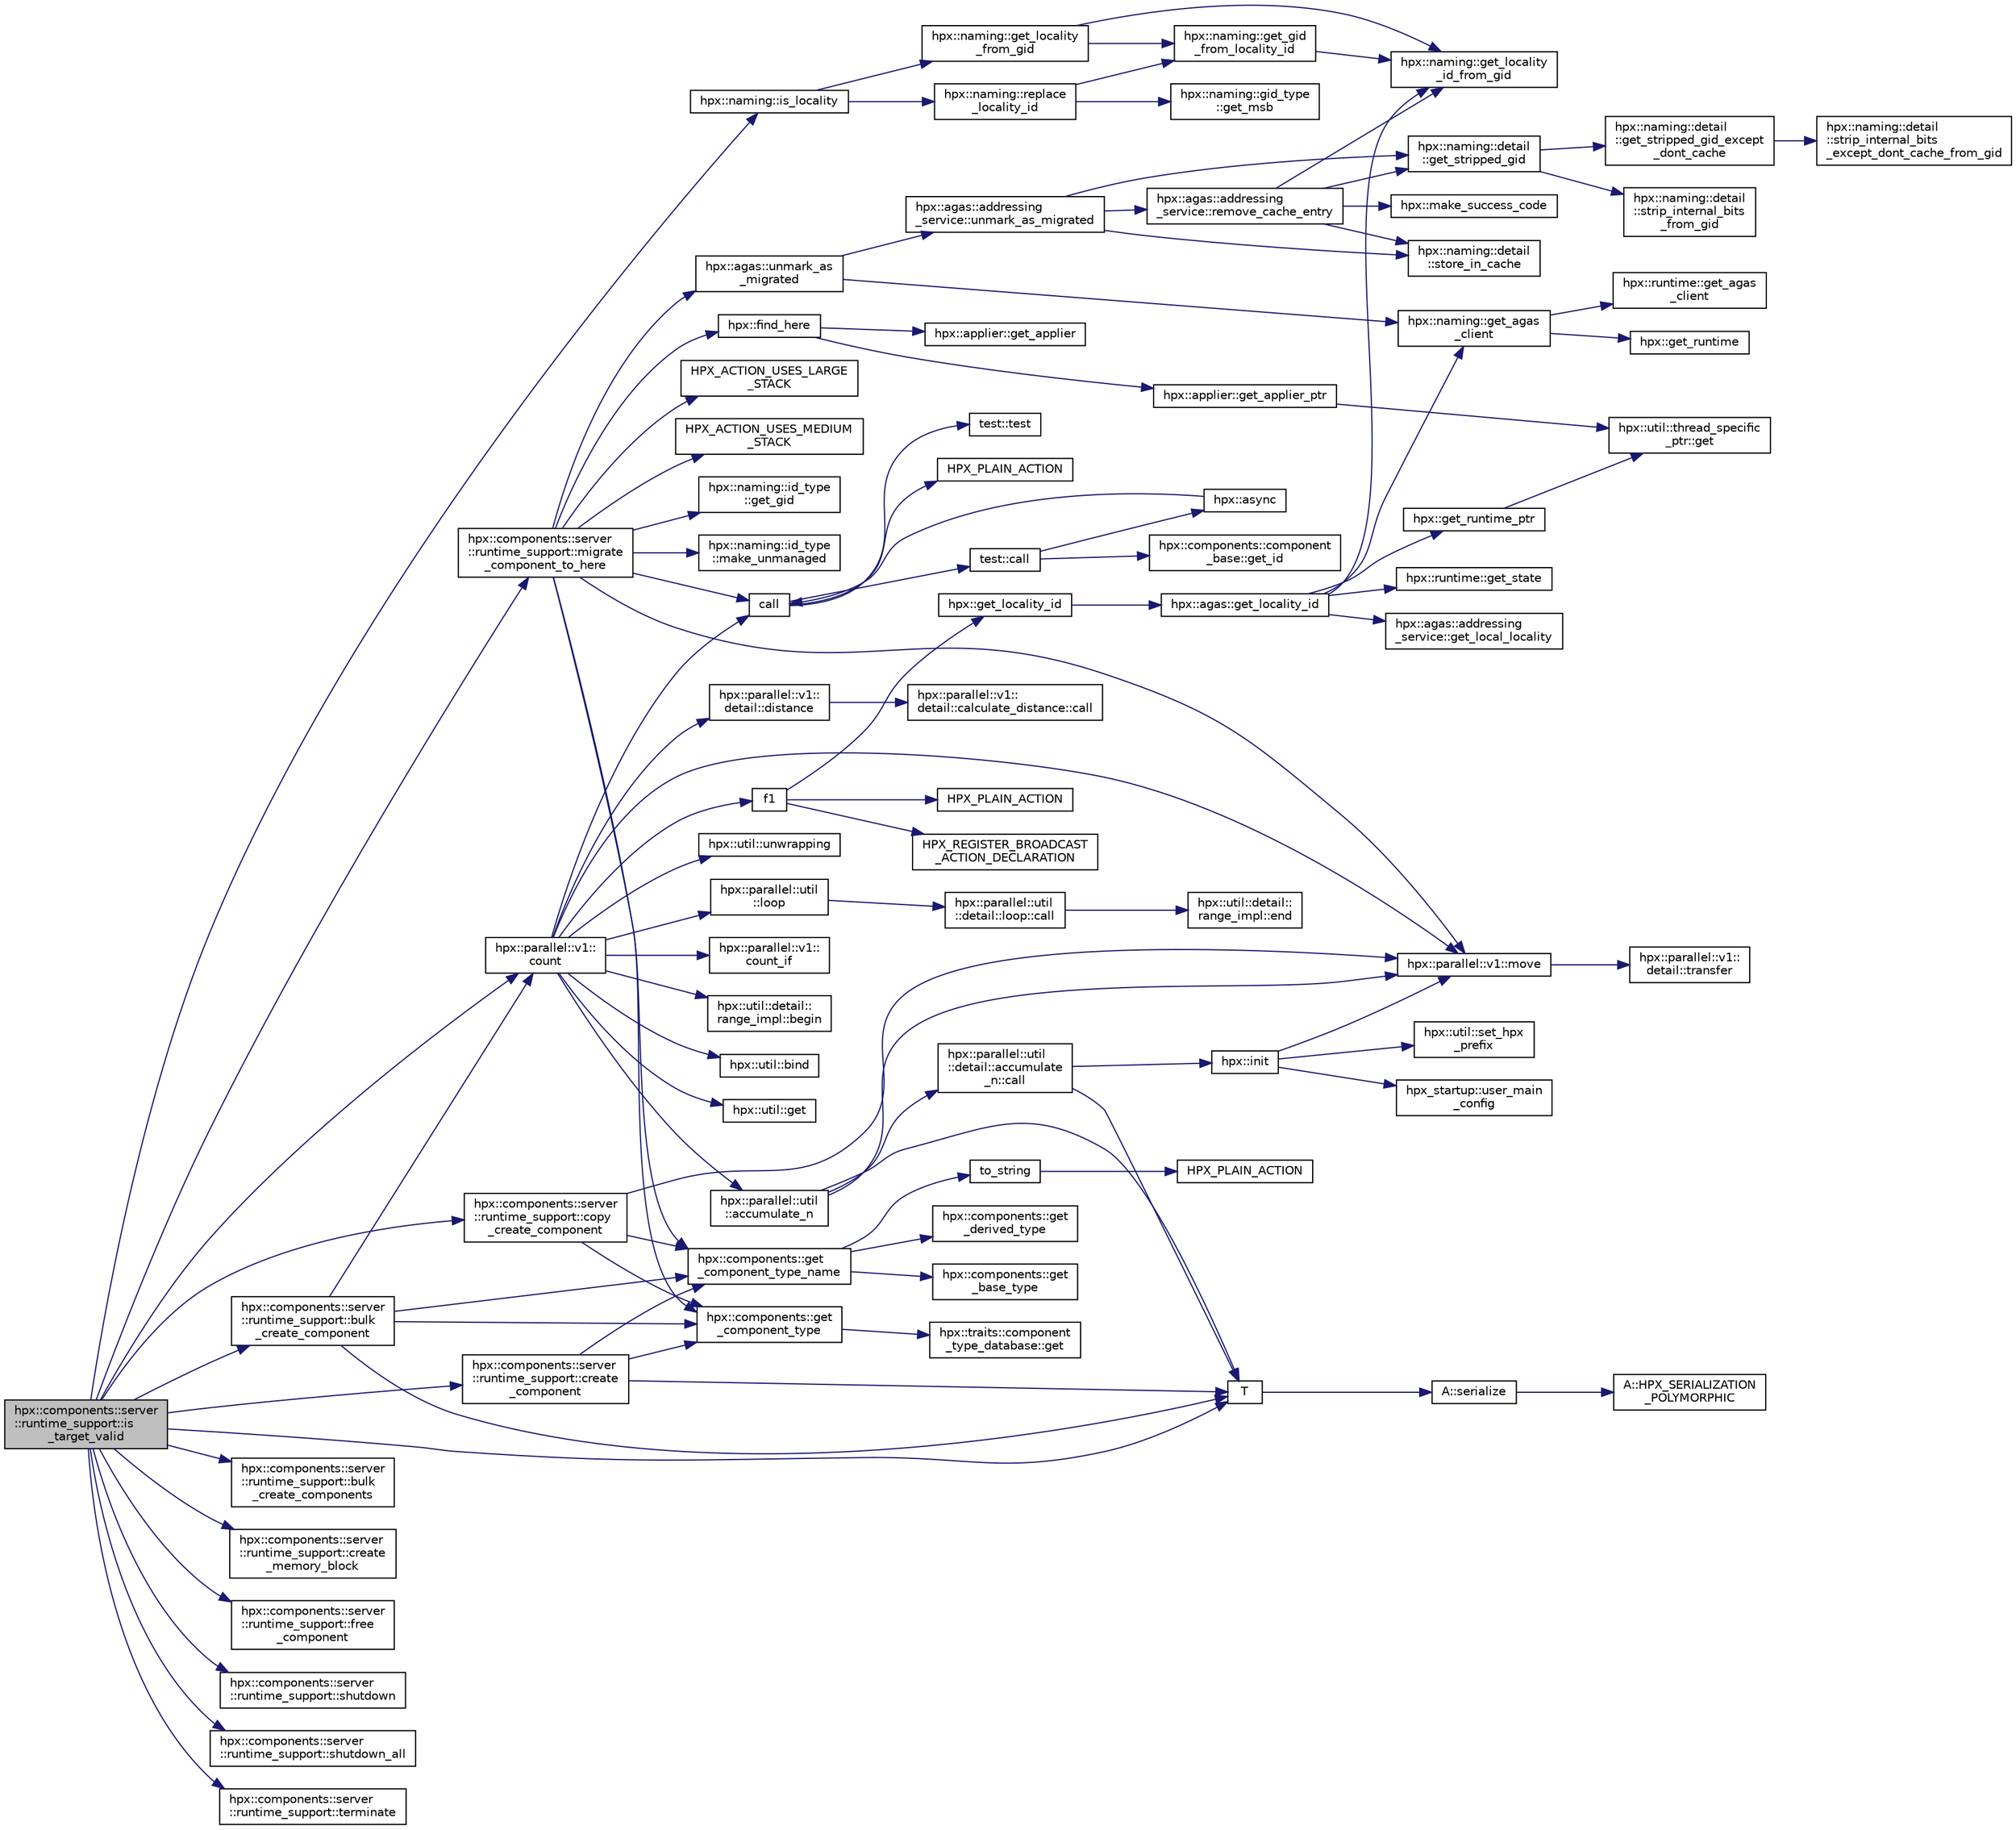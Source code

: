 digraph "hpx::components::server::runtime_support::is_target_valid"
{
  edge [fontname="Helvetica",fontsize="10",labelfontname="Helvetica",labelfontsize="10"];
  node [fontname="Helvetica",fontsize="10",shape=record];
  rankdir="LR";
  Node272 [label="hpx::components::server\l::runtime_support::is\l_target_valid",height=0.2,width=0.4,color="black", fillcolor="grey75", style="filled", fontcolor="black"];
  Node272 -> Node273 [color="midnightblue",fontsize="10",style="solid",fontname="Helvetica"];
  Node273 [label="hpx::naming::is_locality",height=0.2,width=0.4,color="black", fillcolor="white", style="filled",URL="$d4/dc9/namespacehpx_1_1naming.html#a960045d29982b0fda774809643cf2be8"];
  Node273 -> Node274 [color="midnightblue",fontsize="10",style="solid",fontname="Helvetica"];
  Node274 [label="hpx::naming::get_locality\l_from_gid",height=0.2,width=0.4,color="black", fillcolor="white", style="filled",URL="$d4/dc9/namespacehpx_1_1naming.html#a0b1c0ab6510a7a869fa4e3c7717748e5"];
  Node274 -> Node275 [color="midnightblue",fontsize="10",style="solid",fontname="Helvetica"];
  Node275 [label="hpx::naming::get_gid\l_from_locality_id",height=0.2,width=0.4,color="black", fillcolor="white", style="filled",URL="$d4/dc9/namespacehpx_1_1naming.html#ae50a3ecdb5854b6a25a556ebc9830541"];
  Node275 -> Node276 [color="midnightblue",fontsize="10",style="solid",fontname="Helvetica"];
  Node276 [label="hpx::naming::get_locality\l_id_from_gid",height=0.2,width=0.4,color="black", fillcolor="white", style="filled",URL="$d4/dc9/namespacehpx_1_1naming.html#a7fd43037784560bd04fda9b49e33529f"];
  Node274 -> Node276 [color="midnightblue",fontsize="10",style="solid",fontname="Helvetica"];
  Node273 -> Node277 [color="midnightblue",fontsize="10",style="solid",fontname="Helvetica"];
  Node277 [label="hpx::naming::replace\l_locality_id",height=0.2,width=0.4,color="black", fillcolor="white", style="filled",URL="$d4/dc9/namespacehpx_1_1naming.html#a27ed9275dccbd5fb677b350f040c21b4"];
  Node277 -> Node275 [color="midnightblue",fontsize="10",style="solid",fontname="Helvetica"];
  Node277 -> Node278 [color="midnightblue",fontsize="10",style="solid",fontname="Helvetica"];
  Node278 [label="hpx::naming::gid_type\l::get_msb",height=0.2,width=0.4,color="black", fillcolor="white", style="filled",URL="$d3/d67/structhpx_1_1naming_1_1gid__type.html#a31d0fb49a563fb184fecaabdced4dcd9"];
  Node272 -> Node279 [color="midnightblue",fontsize="10",style="solid",fontname="Helvetica"];
  Node279 [label="hpx::components::server\l::runtime_support::bulk\l_create_components",height=0.2,width=0.4,color="black", fillcolor="white", style="filled",URL="$d8/d25/classhpx_1_1components_1_1server_1_1runtime__support.html#ac2d9d457ca05f156e92907e33412a6de",tooltip="Action to create N new default constructed components. "];
  Node272 -> Node280 [color="midnightblue",fontsize="10",style="solid",fontname="Helvetica"];
  Node280 [label="hpx::parallel::v1::\lcount",height=0.2,width=0.4,color="black", fillcolor="white", style="filled",URL="$db/db9/namespacehpx_1_1parallel_1_1v1.html#a19d058114a2bd44801aab4176b188e23"];
  Node280 -> Node281 [color="midnightblue",fontsize="10",style="solid",fontname="Helvetica"];
  Node281 [label="hpx::parallel::v1::\lcount_if",height=0.2,width=0.4,color="black", fillcolor="white", style="filled",URL="$db/db9/namespacehpx_1_1parallel_1_1v1.html#ad836ff017ec208c2d6388a9b47b05ce0"];
  Node280 -> Node282 [color="midnightblue",fontsize="10",style="solid",fontname="Helvetica"];
  Node282 [label="f1",height=0.2,width=0.4,color="black", fillcolor="white", style="filled",URL="$d8/d8b/broadcast_8cpp.html#a1751fbd41f2529b84514a9dbd767959a"];
  Node282 -> Node283 [color="midnightblue",fontsize="10",style="solid",fontname="Helvetica"];
  Node283 [label="hpx::get_locality_id",height=0.2,width=0.4,color="black", fillcolor="white", style="filled",URL="$d8/d83/namespacehpx.html#a158d7c54a657bb364c1704033010697b",tooltip="Return the number of the locality this function is being called from. "];
  Node283 -> Node284 [color="midnightblue",fontsize="10",style="solid",fontname="Helvetica"];
  Node284 [label="hpx::agas::get_locality_id",height=0.2,width=0.4,color="black", fillcolor="white", style="filled",URL="$dc/d54/namespacehpx_1_1agas.html#a491cc2ddecdf0f1a9129900caa6a4d3e"];
  Node284 -> Node285 [color="midnightblue",fontsize="10",style="solid",fontname="Helvetica"];
  Node285 [label="hpx::get_runtime_ptr",height=0.2,width=0.4,color="black", fillcolor="white", style="filled",URL="$d8/d83/namespacehpx.html#af29daf2bb3e01b4d6495a1742b6cce64"];
  Node285 -> Node286 [color="midnightblue",fontsize="10",style="solid",fontname="Helvetica"];
  Node286 [label="hpx::util::thread_specific\l_ptr::get",height=0.2,width=0.4,color="black", fillcolor="white", style="filled",URL="$d4/d4c/structhpx_1_1util_1_1thread__specific__ptr.html#a3b27d8520710478aa41d1f74206bdba9"];
  Node284 -> Node287 [color="midnightblue",fontsize="10",style="solid",fontname="Helvetica"];
  Node287 [label="hpx::runtime::get_state",height=0.2,width=0.4,color="black", fillcolor="white", style="filled",URL="$d0/d7b/classhpx_1_1runtime.html#ab405f80e060dac95d624520f38b0524c"];
  Node284 -> Node288 [color="midnightblue",fontsize="10",style="solid",fontname="Helvetica"];
  Node288 [label="hpx::naming::get_agas\l_client",height=0.2,width=0.4,color="black", fillcolor="white", style="filled",URL="$d4/dc9/namespacehpx_1_1naming.html#a0408fffd5d34b620712a801b0ae3b032"];
  Node288 -> Node289 [color="midnightblue",fontsize="10",style="solid",fontname="Helvetica"];
  Node289 [label="hpx::get_runtime",height=0.2,width=0.4,color="black", fillcolor="white", style="filled",URL="$d8/d83/namespacehpx.html#aef902cc6c7dd3b9fbadf34d1e850a070"];
  Node288 -> Node290 [color="midnightblue",fontsize="10",style="solid",fontname="Helvetica"];
  Node290 [label="hpx::runtime::get_agas\l_client",height=0.2,width=0.4,color="black", fillcolor="white", style="filled",URL="$d0/d7b/classhpx_1_1runtime.html#aeb5dddd30d6b9861669af8ad44d1a96a"];
  Node284 -> Node291 [color="midnightblue",fontsize="10",style="solid",fontname="Helvetica"];
  Node291 [label="hpx::agas::addressing\l_service::get_local_locality",height=0.2,width=0.4,color="black", fillcolor="white", style="filled",URL="$db/d58/structhpx_1_1agas_1_1addressing__service.html#ab52c19a37c2a7a006c6c15f90ad0539c"];
  Node284 -> Node276 [color="midnightblue",fontsize="10",style="solid",fontname="Helvetica"];
  Node282 -> Node292 [color="midnightblue",fontsize="10",style="solid",fontname="Helvetica"];
  Node292 [label="HPX_PLAIN_ACTION",height=0.2,width=0.4,color="black", fillcolor="white", style="filled",URL="$d8/d8b/broadcast_8cpp.html#a19685a0394ce6a99351f7a679f6eeefc"];
  Node282 -> Node293 [color="midnightblue",fontsize="10",style="solid",fontname="Helvetica"];
  Node293 [label="HPX_REGISTER_BROADCAST\l_ACTION_DECLARATION",height=0.2,width=0.4,color="black", fillcolor="white", style="filled",URL="$d7/d38/addressing__service_8cpp.html#a573d764d9cb34eec46a4bdffcf07875f"];
  Node280 -> Node294 [color="midnightblue",fontsize="10",style="solid",fontname="Helvetica"];
  Node294 [label="hpx::parallel::util\l::loop",height=0.2,width=0.4,color="black", fillcolor="white", style="filled",URL="$df/dc6/namespacehpx_1_1parallel_1_1util.html#a3f434e00f42929aac85debb8c5782213"];
  Node294 -> Node295 [color="midnightblue",fontsize="10",style="solid",fontname="Helvetica"];
  Node295 [label="hpx::parallel::util\l::detail::loop::call",height=0.2,width=0.4,color="black", fillcolor="white", style="filled",URL="$da/d06/structhpx_1_1parallel_1_1util_1_1detail_1_1loop.html#a5c5e8dbda782f09cdb7bc2509e3bf09e"];
  Node295 -> Node296 [color="midnightblue",fontsize="10",style="solid",fontname="Helvetica"];
  Node296 [label="hpx::util::detail::\lrange_impl::end",height=0.2,width=0.4,color="black", fillcolor="white", style="filled",URL="$d4/d4a/namespacehpx_1_1util_1_1detail_1_1range__impl.html#afb2ea48b0902f52ee4d8b764807b4316"];
  Node280 -> Node297 [color="midnightblue",fontsize="10",style="solid",fontname="Helvetica"];
  Node297 [label="hpx::util::bind",height=0.2,width=0.4,color="black", fillcolor="white", style="filled",URL="$df/dad/namespacehpx_1_1util.html#ad844caedf82a0173d6909d910c3e48c6"];
  Node280 -> Node298 [color="midnightblue",fontsize="10",style="solid",fontname="Helvetica"];
  Node298 [label="hpx::parallel::v1::move",height=0.2,width=0.4,color="black", fillcolor="white", style="filled",URL="$db/db9/namespacehpx_1_1parallel_1_1v1.html#aa7c4ede081ce786c9d1eb1adff495cfc"];
  Node298 -> Node299 [color="midnightblue",fontsize="10",style="solid",fontname="Helvetica"];
  Node299 [label="hpx::parallel::v1::\ldetail::transfer",height=0.2,width=0.4,color="black", fillcolor="white", style="filled",URL="$d2/ddd/namespacehpx_1_1parallel_1_1v1_1_1detail.html#ab1b56a05e1885ca7cc7ffa1804dd2f3c"];
  Node280 -> Node300 [color="midnightblue",fontsize="10",style="solid",fontname="Helvetica"];
  Node300 [label="hpx::util::get",height=0.2,width=0.4,color="black", fillcolor="white", style="filled",URL="$df/dad/namespacehpx_1_1util.html#a5cbd3c41f03f4d4acaedaa4777e3cc02"];
  Node280 -> Node301 [color="midnightblue",fontsize="10",style="solid",fontname="Helvetica"];
  Node301 [label="call",height=0.2,width=0.4,color="black", fillcolor="white", style="filled",URL="$d2/d67/promise__1620_8cpp.html#a58357f0b82bc761e1d0b9091ed563a70"];
  Node301 -> Node302 [color="midnightblue",fontsize="10",style="solid",fontname="Helvetica"];
  Node302 [label="test::test",height=0.2,width=0.4,color="black", fillcolor="white", style="filled",URL="$d8/d89/structtest.html#ab42d5ece712d716b04cb3f686f297a26"];
  Node301 -> Node303 [color="midnightblue",fontsize="10",style="solid",fontname="Helvetica"];
  Node303 [label="HPX_PLAIN_ACTION",height=0.2,width=0.4,color="black", fillcolor="white", style="filled",URL="$d2/d67/promise__1620_8cpp.html#ab96aab827a4b1fcaf66cfe0ba83fef23"];
  Node301 -> Node304 [color="midnightblue",fontsize="10",style="solid",fontname="Helvetica"];
  Node304 [label="test::call",height=0.2,width=0.4,color="black", fillcolor="white", style="filled",URL="$d8/d89/structtest.html#aeb29e7ed6518b9426ccf1344c52620ae"];
  Node304 -> Node305 [color="midnightblue",fontsize="10",style="solid",fontname="Helvetica"];
  Node305 [label="hpx::async",height=0.2,width=0.4,color="black", fillcolor="white", style="filled",URL="$d8/d83/namespacehpx.html#acb7d8e37b73b823956ce144f9a57eaa4"];
  Node305 -> Node301 [color="midnightblue",fontsize="10",style="solid",fontname="Helvetica"];
  Node304 -> Node306 [color="midnightblue",fontsize="10",style="solid",fontname="Helvetica"];
  Node306 [label="hpx::components::component\l_base::get_id",height=0.2,width=0.4,color="black", fillcolor="white", style="filled",URL="$d2/de6/classhpx_1_1components_1_1component__base.html#a4c8fd93514039bdf01c48d66d82b19cd"];
  Node280 -> Node307 [color="midnightblue",fontsize="10",style="solid",fontname="Helvetica"];
  Node307 [label="hpx::parallel::v1::\ldetail::distance",height=0.2,width=0.4,color="black", fillcolor="white", style="filled",URL="$d2/ddd/namespacehpx_1_1parallel_1_1v1_1_1detail.html#a6bea3c6a5f470cad11f27ee6bab4a33f"];
  Node307 -> Node308 [color="midnightblue",fontsize="10",style="solid",fontname="Helvetica"];
  Node308 [label="hpx::parallel::v1::\ldetail::calculate_distance::call",height=0.2,width=0.4,color="black", fillcolor="white", style="filled",URL="$db/dfa/structhpx_1_1parallel_1_1v1_1_1detail_1_1calculate__distance.html#a950a6627830a7d019ac0e734b0a447bf"];
  Node280 -> Node309 [color="midnightblue",fontsize="10",style="solid",fontname="Helvetica"];
  Node309 [label="hpx::util::unwrapping",height=0.2,width=0.4,color="black", fillcolor="white", style="filled",URL="$df/dad/namespacehpx_1_1util.html#a7529d9ac687684c33403cdd1f9cef8e4"];
  Node280 -> Node310 [color="midnightblue",fontsize="10",style="solid",fontname="Helvetica"];
  Node310 [label="hpx::parallel::util\l::accumulate_n",height=0.2,width=0.4,color="black", fillcolor="white", style="filled",URL="$df/dc6/namespacehpx_1_1parallel_1_1util.html#af19f9a2722f97c2247ea5d0dbb5e2d25"];
  Node310 -> Node311 [color="midnightblue",fontsize="10",style="solid",fontname="Helvetica"];
  Node311 [label="hpx::parallel::util\l::detail::accumulate\l_n::call",height=0.2,width=0.4,color="black", fillcolor="white", style="filled",URL="$d8/d3b/structhpx_1_1parallel_1_1util_1_1detail_1_1accumulate__n.html#a765aceb8ab313fc92f7c4aaf70ccca8f"];
  Node311 -> Node312 [color="midnightblue",fontsize="10",style="solid",fontname="Helvetica"];
  Node312 [label="hpx::init",height=0.2,width=0.4,color="black", fillcolor="white", style="filled",URL="$d8/d83/namespacehpx.html#a3c694ea960b47c56b33351ba16e3d76b",tooltip="Main entry point for launching the HPX runtime system. "];
  Node312 -> Node313 [color="midnightblue",fontsize="10",style="solid",fontname="Helvetica"];
  Node313 [label="hpx::util::set_hpx\l_prefix",height=0.2,width=0.4,color="black", fillcolor="white", style="filled",URL="$df/dad/namespacehpx_1_1util.html#ae40a23c1ba0a48d9304dcf717a95793e"];
  Node312 -> Node314 [color="midnightblue",fontsize="10",style="solid",fontname="Helvetica"];
  Node314 [label="hpx_startup::user_main\l_config",height=0.2,width=0.4,color="black", fillcolor="white", style="filled",URL="$d3/dd2/namespacehpx__startup.html#aaac571d88bd3912a4225a23eb3261637"];
  Node312 -> Node298 [color="midnightblue",fontsize="10",style="solid",fontname="Helvetica"];
  Node311 -> Node315 [color="midnightblue",fontsize="10",style="solid",fontname="Helvetica"];
  Node315 [label="T",height=0.2,width=0.4,color="black", fillcolor="white", style="filled",URL="$db/d33/polymorphic__semiintrusive__template_8cpp.html#ad187658f9cb91c1312b39ae7e896f1ea"];
  Node315 -> Node316 [color="midnightblue",fontsize="10",style="solid",fontname="Helvetica"];
  Node316 [label="A::serialize",height=0.2,width=0.4,color="black", fillcolor="white", style="filled",URL="$d7/da0/struct_a.html#a5f5c287cf471e274ed9dda0da1592212"];
  Node316 -> Node317 [color="midnightblue",fontsize="10",style="solid",fontname="Helvetica"];
  Node317 [label="A::HPX_SERIALIZATION\l_POLYMORPHIC",height=0.2,width=0.4,color="black", fillcolor="white", style="filled",URL="$d7/da0/struct_a.html#ada978cc156cebbafddb1f3aa4c01918c"];
  Node310 -> Node298 [color="midnightblue",fontsize="10",style="solid",fontname="Helvetica"];
  Node310 -> Node315 [color="midnightblue",fontsize="10",style="solid",fontname="Helvetica"];
  Node280 -> Node318 [color="midnightblue",fontsize="10",style="solid",fontname="Helvetica"];
  Node318 [label="hpx::util::detail::\lrange_impl::begin",height=0.2,width=0.4,color="black", fillcolor="white", style="filled",URL="$d4/d4a/namespacehpx_1_1util_1_1detail_1_1range__impl.html#a31e165df2b865cdd961f35ce938db41a"];
  Node272 -> Node319 [color="midnightblue",fontsize="10",style="solid",fontname="Helvetica"];
  Node319 [label="hpx::components::server\l::runtime_support::create\l_component",height=0.2,width=0.4,color="black", fillcolor="white", style="filled",URL="$d8/d25/classhpx_1_1components_1_1server_1_1runtime__support.html#a31c4003bb6040a80a00c2f7146f4dfb9",tooltip="Actions to create new objects. "];
  Node319 -> Node320 [color="midnightblue",fontsize="10",style="solid",fontname="Helvetica"];
  Node320 [label="hpx::components::get\l_component_type",height=0.2,width=0.4,color="black", fillcolor="white", style="filled",URL="$d5/d76/namespacehpx_1_1components.html#a3f82b7ecdff89eca35438b7abf53312c"];
  Node320 -> Node321 [color="midnightblue",fontsize="10",style="solid",fontname="Helvetica"];
  Node321 [label="hpx::traits::component\l_type_database::get",height=0.2,width=0.4,color="black", fillcolor="white", style="filled",URL="$de/d3d/structhpx_1_1traits_1_1component__type__database.html#a5a9174705a0c489fa8a13bf324295345"];
  Node319 -> Node322 [color="midnightblue",fontsize="10",style="solid",fontname="Helvetica"];
  Node322 [label="hpx::components::get\l_component_type_name",height=0.2,width=0.4,color="black", fillcolor="white", style="filled",URL="$d5/d76/namespacehpx_1_1components.html#a1dbb50ea3341d7f4221bccc8602c789d",tooltip="Return the string representation for a given component type id. "];
  Node322 -> Node323 [color="midnightblue",fontsize="10",style="solid",fontname="Helvetica"];
  Node323 [label="hpx::components::get\l_derived_type",height=0.2,width=0.4,color="black", fillcolor="white", style="filled",URL="$d5/d76/namespacehpx_1_1components.html#aebf4eda33c38b1b704b6b86ac20da0b6",tooltip="The upper short word of the component is the actual component type. "];
  Node322 -> Node324 [color="midnightblue",fontsize="10",style="solid",fontname="Helvetica"];
  Node324 [label="hpx::components::get\l_base_type",height=0.2,width=0.4,color="black", fillcolor="white", style="filled",URL="$d5/d76/namespacehpx_1_1components.html#a90dbb7eb7bda85676950ac7198986f77"];
  Node322 -> Node325 [color="midnightblue",fontsize="10",style="solid",fontname="Helvetica"];
  Node325 [label="to_string",height=0.2,width=0.4,color="black", fillcolor="white", style="filled",URL="$d4/d2c/make__continuation__1615_8cpp.html#acbdae3e81403e1ffc527c18dc1cd51dd"];
  Node325 -> Node326 [color="midnightblue",fontsize="10",style="solid",fontname="Helvetica"];
  Node326 [label="HPX_PLAIN_ACTION",height=0.2,width=0.4,color="black", fillcolor="white", style="filled",URL="$d4/d2c/make__continuation__1615_8cpp.html#a8b2f8a7c58b490fcb1260f36bac46541"];
  Node319 -> Node315 [color="midnightblue",fontsize="10",style="solid",fontname="Helvetica"];
  Node272 -> Node315 [color="midnightblue",fontsize="10",style="solid",fontname="Helvetica"];
  Node272 -> Node327 [color="midnightblue",fontsize="10",style="solid",fontname="Helvetica"];
  Node327 [label="hpx::components::server\l::runtime_support::bulk\l_create_component",height=0.2,width=0.4,color="black", fillcolor="white", style="filled",URL="$d8/d25/classhpx_1_1components_1_1server_1_1runtime__support.html#add3c13057bb38ba21deca3933e860427"];
  Node327 -> Node320 [color="midnightblue",fontsize="10",style="solid",fontname="Helvetica"];
  Node327 -> Node322 [color="midnightblue",fontsize="10",style="solid",fontname="Helvetica"];
  Node327 -> Node280 [color="midnightblue",fontsize="10",style="solid",fontname="Helvetica"];
  Node327 -> Node315 [color="midnightblue",fontsize="10",style="solid",fontname="Helvetica"];
  Node272 -> Node328 [color="midnightblue",fontsize="10",style="solid",fontname="Helvetica"];
  Node328 [label="hpx::components::server\l::runtime_support::copy\l_create_component",height=0.2,width=0.4,color="black", fillcolor="white", style="filled",URL="$d8/d25/classhpx_1_1components_1_1server_1_1runtime__support.html#ac09bbeff36debb609a80317898b73316"];
  Node328 -> Node320 [color="midnightblue",fontsize="10",style="solid",fontname="Helvetica"];
  Node328 -> Node322 [color="midnightblue",fontsize="10",style="solid",fontname="Helvetica"];
  Node328 -> Node298 [color="midnightblue",fontsize="10",style="solid",fontname="Helvetica"];
  Node272 -> Node329 [color="midnightblue",fontsize="10",style="solid",fontname="Helvetica"];
  Node329 [label="hpx::components::server\l::runtime_support::migrate\l_component_to_here",height=0.2,width=0.4,color="black", fillcolor="white", style="filled",URL="$d8/d25/classhpx_1_1components_1_1server_1_1runtime__support.html#ac5c336a6922e101c0db4873cfa5a5c74"];
  Node329 -> Node320 [color="midnightblue",fontsize="10",style="solid",fontname="Helvetica"];
  Node329 -> Node322 [color="midnightblue",fontsize="10",style="solid",fontname="Helvetica"];
  Node329 -> Node330 [color="midnightblue",fontsize="10",style="solid",fontname="Helvetica"];
  Node330 [label="hpx::naming::id_type\l::get_gid",height=0.2,width=0.4,color="black", fillcolor="white", style="filled",URL="$db/dee/structhpx_1_1naming_1_1id__type.html#a0375af42ca6b0ff79e627d91bfae571b"];
  Node329 -> Node298 [color="midnightblue",fontsize="10",style="solid",fontname="Helvetica"];
  Node329 -> Node331 [color="midnightblue",fontsize="10",style="solid",fontname="Helvetica"];
  Node331 [label="hpx::find_here",height=0.2,width=0.4,color="black", fillcolor="white", style="filled",URL="$d8/d83/namespacehpx.html#af07c1b6e26bcdfb1138643a1a2133cf4",tooltip="Return the global id representing this locality. "];
  Node331 -> Node332 [color="midnightblue",fontsize="10",style="solid",fontname="Helvetica"];
  Node332 [label="hpx::applier::get_applier_ptr",height=0.2,width=0.4,color="black", fillcolor="white", style="filled",URL="$d8/dcb/namespacehpx_1_1applier.html#a617483cf2b77ad3a0aa428ade7b35299"];
  Node332 -> Node286 [color="midnightblue",fontsize="10",style="solid",fontname="Helvetica"];
  Node331 -> Node333 [color="midnightblue",fontsize="10",style="solid",fontname="Helvetica"];
  Node333 [label="hpx::applier::get_applier",height=0.2,width=0.4,color="black", fillcolor="white", style="filled",URL="$d8/dcb/namespacehpx_1_1applier.html#aba1147ab54a476403b37f20a39b1e239"];
  Node329 -> Node334 [color="midnightblue",fontsize="10",style="solid",fontname="Helvetica"];
  Node334 [label="hpx::agas::unmark_as\l_migrated",height=0.2,width=0.4,color="black", fillcolor="white", style="filled",URL="$dc/d54/namespacehpx_1_1agas.html#ae352815331af0548e1101f361185eeff"];
  Node334 -> Node288 [color="midnightblue",fontsize="10",style="solid",fontname="Helvetica"];
  Node334 -> Node335 [color="midnightblue",fontsize="10",style="solid",fontname="Helvetica"];
  Node335 [label="hpx::agas::addressing\l_service::unmark_as_migrated",height=0.2,width=0.4,color="black", fillcolor="white", style="filled",URL="$db/d58/structhpx_1_1agas_1_1addressing__service.html#a35130827862a75398bbc18e545f12039",tooltip="Remove the given object from the table of migrated objects. "];
  Node335 -> Node336 [color="midnightblue",fontsize="10",style="solid",fontname="Helvetica"];
  Node336 [label="hpx::naming::detail\l::get_stripped_gid",height=0.2,width=0.4,color="black", fillcolor="white", style="filled",URL="$d5/d18/namespacehpx_1_1naming_1_1detail.html#ad3a849cb7ebd5dccf9aefadccc21dd89"];
  Node336 -> Node337 [color="midnightblue",fontsize="10",style="solid",fontname="Helvetica"];
  Node337 [label="hpx::naming::detail\l::strip_internal_bits\l_from_gid",height=0.2,width=0.4,color="black", fillcolor="white", style="filled",URL="$d5/d18/namespacehpx_1_1naming_1_1detail.html#a95cca4d4bc82a9da3e804b225b03dfaf"];
  Node336 -> Node338 [color="midnightblue",fontsize="10",style="solid",fontname="Helvetica"];
  Node338 [label="hpx::naming::detail\l::get_stripped_gid_except\l_dont_cache",height=0.2,width=0.4,color="black", fillcolor="white", style="filled",URL="$d5/d18/namespacehpx_1_1naming_1_1detail.html#a1ab848588112d0f7fac377a15692c9cc"];
  Node338 -> Node339 [color="midnightblue",fontsize="10",style="solid",fontname="Helvetica"];
  Node339 [label="hpx::naming::detail\l::strip_internal_bits\l_except_dont_cache_from_gid",height=0.2,width=0.4,color="black", fillcolor="white", style="filled",URL="$d5/d18/namespacehpx_1_1naming_1_1detail.html#aabeb51a92376c6bfb9cf31bf9ff0c4cc"];
  Node335 -> Node340 [color="midnightblue",fontsize="10",style="solid",fontname="Helvetica"];
  Node340 [label="hpx::naming::detail\l::store_in_cache",height=0.2,width=0.4,color="black", fillcolor="white", style="filled",URL="$d5/d18/namespacehpx_1_1naming_1_1detail.html#a58e1ddcbd72ed4042377e11f32abf3fa"];
  Node335 -> Node341 [color="midnightblue",fontsize="10",style="solid",fontname="Helvetica"];
  Node341 [label="hpx::agas::addressing\l_service::remove_cache_entry",height=0.2,width=0.4,color="black", fillcolor="white", style="filled",URL="$db/d58/structhpx_1_1agas_1_1addressing__service.html#a513ab9557be7ea50244572ef3bcc3939"];
  Node341 -> Node342 [color="midnightblue",fontsize="10",style="solid",fontname="Helvetica"];
  Node342 [label="hpx::make_success_code",height=0.2,width=0.4,color="black", fillcolor="white", style="filled",URL="$d8/d83/namespacehpx.html#a0e8512a8f49e2a6c8185061181419d8f",tooltip="Returns error_code(hpx::success, \"success\", mode). "];
  Node341 -> Node340 [color="midnightblue",fontsize="10",style="solid",fontname="Helvetica"];
  Node341 -> Node336 [color="midnightblue",fontsize="10",style="solid",fontname="Helvetica"];
  Node341 -> Node276 [color="midnightblue",fontsize="10",style="solid",fontname="Helvetica"];
  Node329 -> Node343 [color="midnightblue",fontsize="10",style="solid",fontname="Helvetica"];
  Node343 [label="hpx::naming::id_type\l::make_unmanaged",height=0.2,width=0.4,color="black", fillcolor="white", style="filled",URL="$db/dee/structhpx_1_1naming_1_1id__type.html#a885b06b6b4bf178c58f54c459878f6b3"];
  Node329 -> Node344 [color="midnightblue",fontsize="10",style="solid",fontname="Helvetica"];
  Node344 [label="HPX_ACTION_USES_LARGE\l_STACK",height=0.2,width=0.4,color="black", fillcolor="white", style="filled",URL="$dd/dbf/server_2partition3d_8hpp.html#a4bc6f175098759481bb77a4a286d51dd"];
  Node329 -> Node345 [color="midnightblue",fontsize="10",style="solid",fontname="Helvetica"];
  Node345 [label="HPX_ACTION_USES_MEDIUM\l_STACK",height=0.2,width=0.4,color="black", fillcolor="white", style="filled",URL="$d4/d6e/sheneos__test_8cpp.html#aad49633ac71dd11e763978786c45057f"];
  Node329 -> Node301 [color="midnightblue",fontsize="10",style="solid",fontname="Helvetica"];
  Node272 -> Node346 [color="midnightblue",fontsize="10",style="solid",fontname="Helvetica"];
  Node346 [label="hpx::components::server\l::runtime_support::create\l_memory_block",height=0.2,width=0.4,color="black", fillcolor="white", style="filled",URL="$d8/d25/classhpx_1_1components_1_1server_1_1runtime__support.html#a77a4d359f10ddbc4575934c5bb7ce7f9",tooltip="Action to create new memory block. "];
  Node272 -> Node347 [color="midnightblue",fontsize="10",style="solid",fontname="Helvetica"];
  Node347 [label="hpx::components::server\l::runtime_support::free\l_component",height=0.2,width=0.4,color="black", fillcolor="white", style="filled",URL="$d8/d25/classhpx_1_1components_1_1server_1_1runtime__support.html#ac713b4eedbc4bc958ba5689f0144fd97",tooltip="Action to delete existing components. "];
  Node272 -> Node348 [color="midnightblue",fontsize="10",style="solid",fontname="Helvetica"];
  Node348 [label="hpx::components::server\l::runtime_support::shutdown",height=0.2,width=0.4,color="black", fillcolor="white", style="filled",URL="$d8/d25/classhpx_1_1components_1_1server_1_1runtime__support.html#ad59849844fc4678053fa9d7ea309442a",tooltip="Gracefully shutdown this runtime system instance. "];
  Node272 -> Node349 [color="midnightblue",fontsize="10",style="solid",fontname="Helvetica"];
  Node349 [label="hpx::components::server\l::runtime_support::shutdown_all",height=0.2,width=0.4,color="black", fillcolor="white", style="filled",URL="$d8/d25/classhpx_1_1components_1_1server_1_1runtime__support.html#aa221c59ffa84bb276ba2756b806b43d4",tooltip="Gracefully shutdown runtime system instances on all localities. "];
  Node272 -> Node350 [color="midnightblue",fontsize="10",style="solid",fontname="Helvetica"];
  Node350 [label="hpx::components::server\l::runtime_support::terminate",height=0.2,width=0.4,color="black", fillcolor="white", style="filled",URL="$d8/d25/classhpx_1_1components_1_1server_1_1runtime__support.html#a6ede3b9d3a9fa6809c793584bd4d7cdb",tooltip="Shutdown this runtime system instance. "];
}
